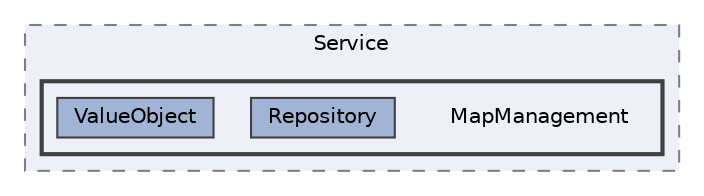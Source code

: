 digraph "C:/Users/むずでょ/Documents/Unity Projects/RMU-1-00-00-Research/Assets/RPGMaker/Codebase/CoreSystem/Service/MapManagement"
{
 // LATEX_PDF_SIZE
  bgcolor="transparent";
  edge [fontname=Helvetica,fontsize=10,labelfontname=Helvetica,labelfontsize=10];
  node [fontname=Helvetica,fontsize=10,shape=box,height=0.2,width=0.4];
  compound=true
  subgraph clusterdir_f6370be67d47f167b845e3b3585bdc26 {
    graph [ bgcolor="#edf0f7", pencolor="grey50", label="Service", fontname=Helvetica,fontsize=10 style="filled,dashed", URL="dir_f6370be67d47f167b845e3b3585bdc26.html",tooltip=""]
  subgraph clusterdir_2c37738d66650ef1886cb1ccf4f88733 {
    graph [ bgcolor="#edf0f7", pencolor="grey25", label="", fontname=Helvetica,fontsize=10 style="filled,bold", URL="dir_2c37738d66650ef1886cb1ccf4f88733.html",tooltip=""]
    dir_2c37738d66650ef1886cb1ccf4f88733 [shape=plaintext, label="MapManagement"];
  dir_d5921b8765480de719f0d43359a4c3ec [label="Repository", fillcolor="#a2b4d6", color="grey25", style="filled", URL="dir_d5921b8765480de719f0d43359a4c3ec.html",tooltip=""];
  dir_7c1bab16ca6ae88c39a8a5b8306c7ee8 [label="ValueObject", fillcolor="#a2b4d6", color="grey25", style="filled", URL="dir_7c1bab16ca6ae88c39a8a5b8306c7ee8.html",tooltip=""];
  }
  }
}
